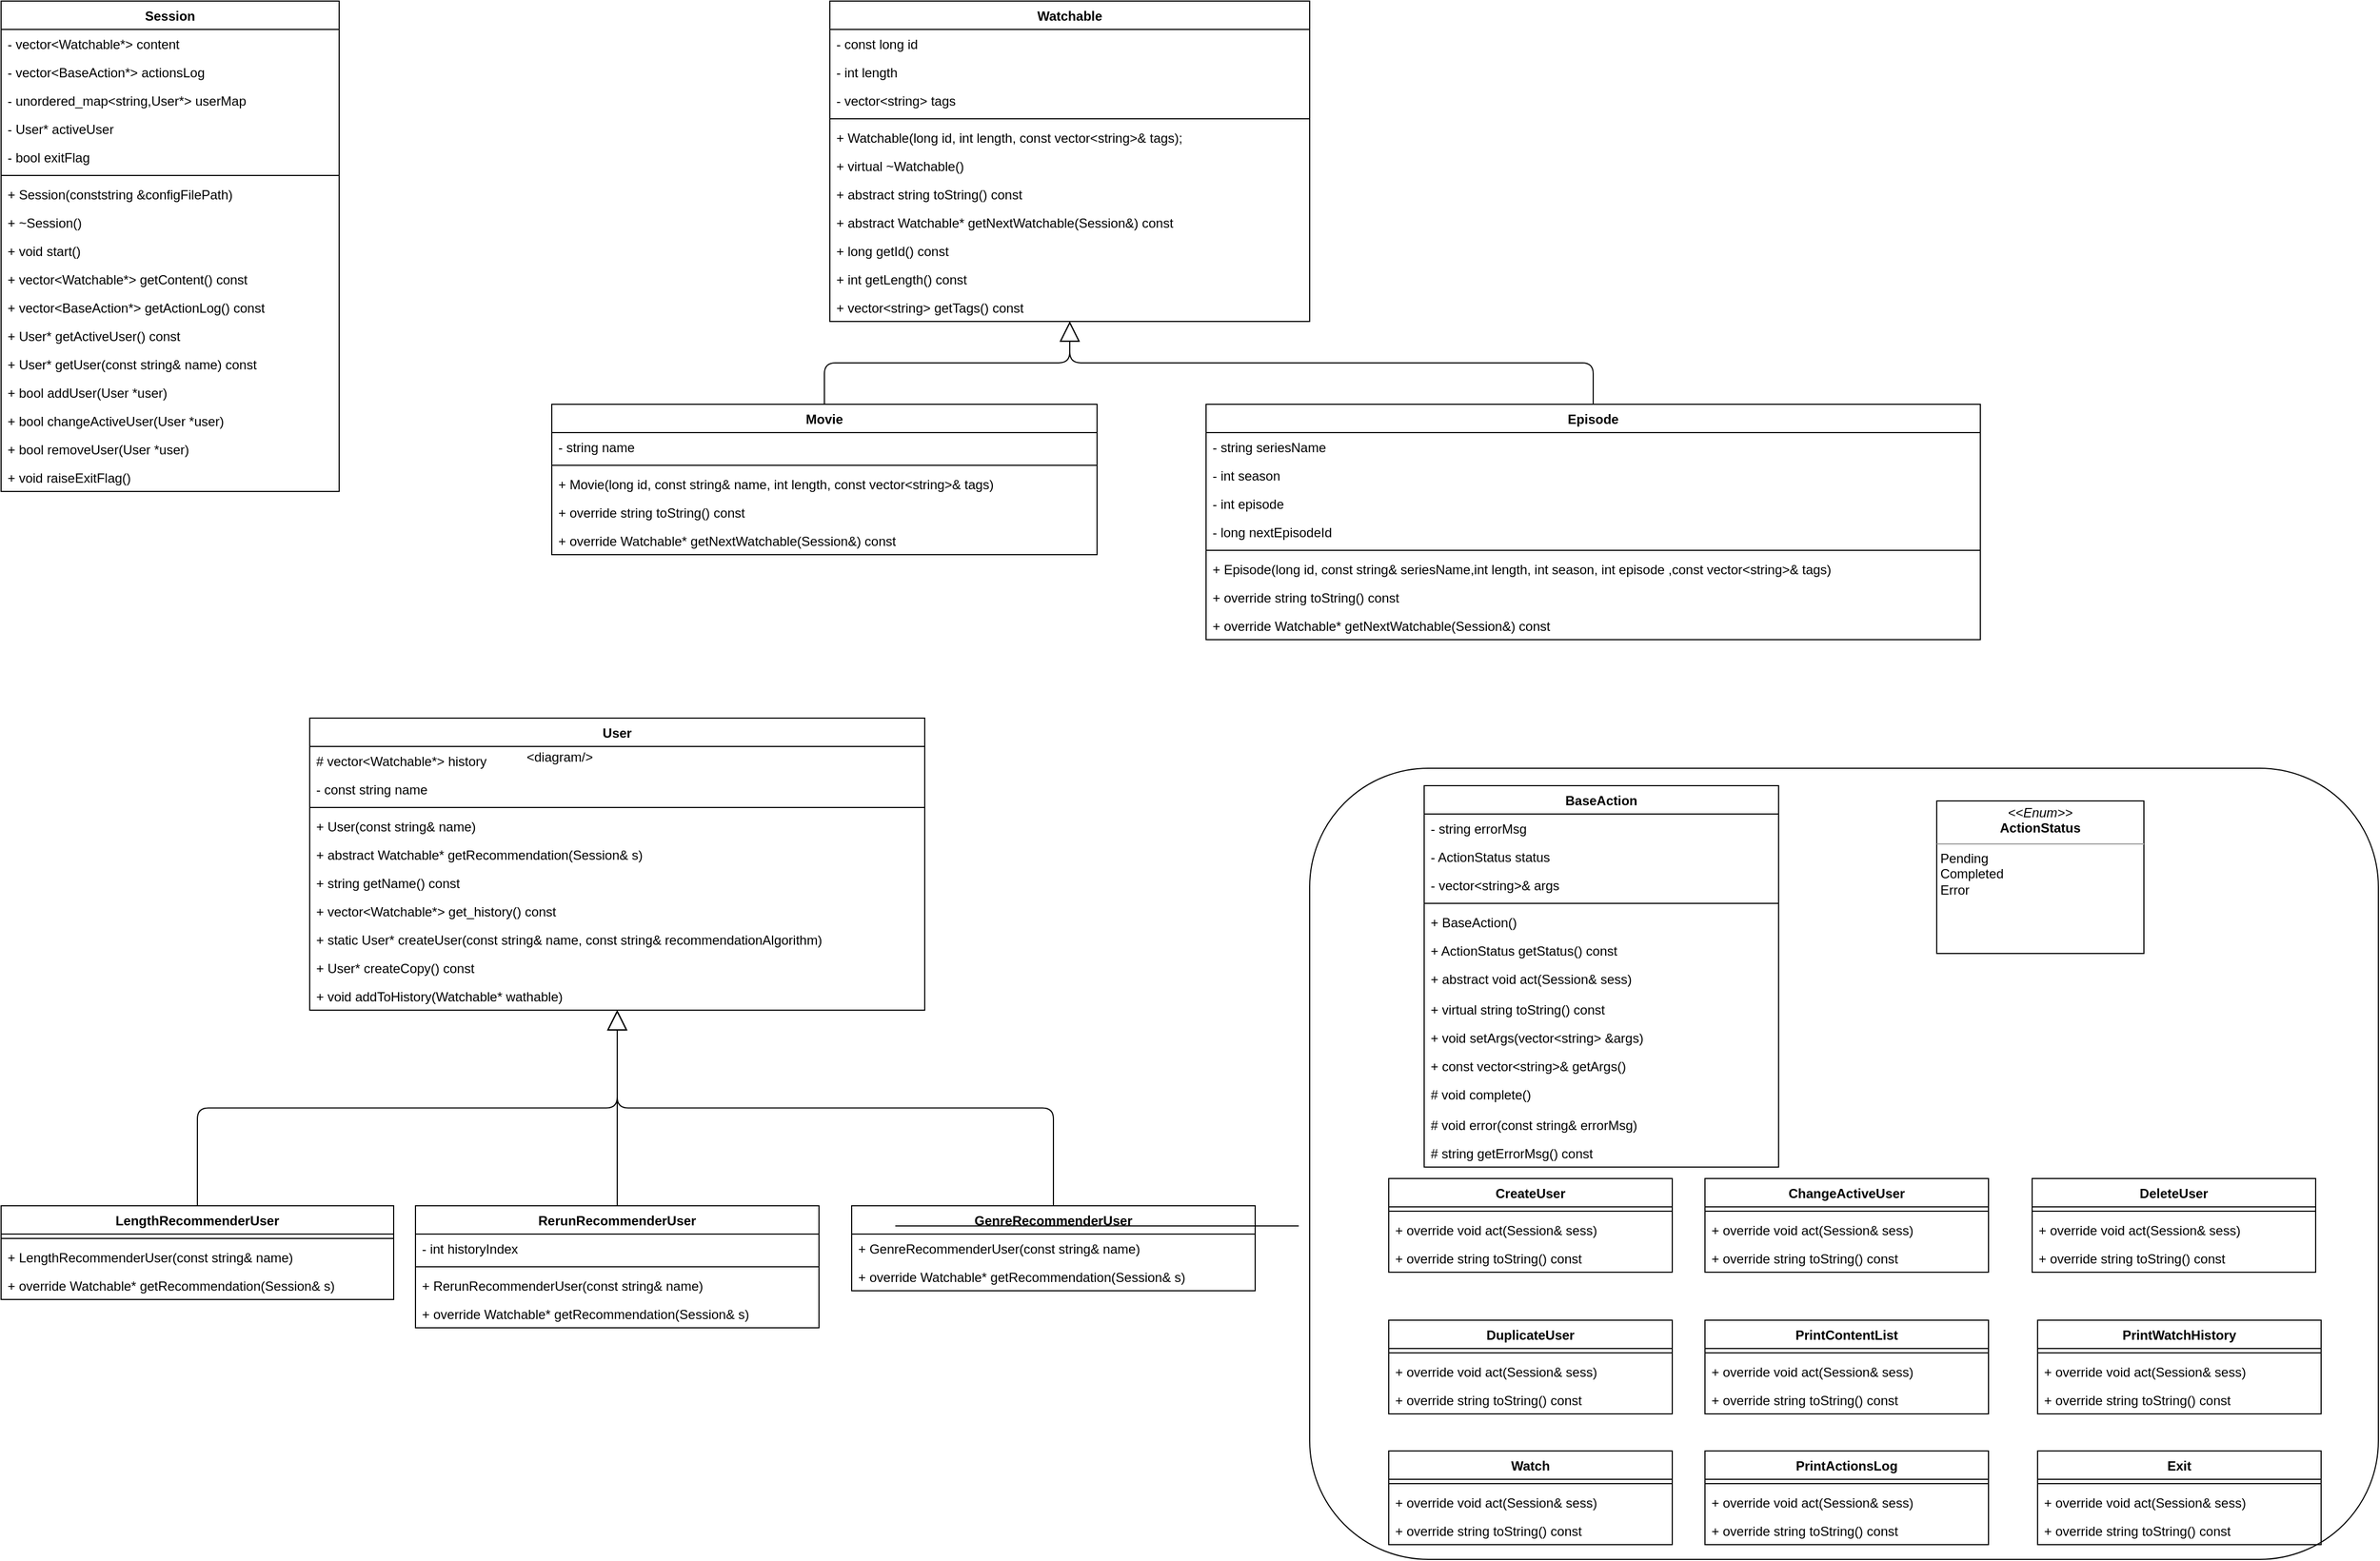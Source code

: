 <mxfile version="12.2.9" pages="1"><diagram id="QKCKcSkZHllk3jR4rg1k" name="Page-1"><mxGraphModel dx="429" dy="776" grid="1" gridSize="10" guides="1" tooltips="1" connect="1" arrows="1" fold="1" page="1" pageScale="1" pageWidth="850" pageHeight="1100" math="0" shadow="0"><root><mxCell id="0"/><mxCell id="1" parent="0"/><mxCell id="x1Apc_pPSj3UJQAnfEku-130" value="" style="rounded=1;whiteSpace=wrap;html=1;" parent="1" vertex="1"><mxGeometry x="1230" y="724" width="980" height="726" as="geometry"/></mxCell><mxCell id="x1Apc_pPSj3UJQAnfEku-5" value="Session" style="swimlane;fontStyle=1;align=center;verticalAlign=top;childLayout=stackLayout;horizontal=1;startSize=26;horizontalStack=0;resizeParent=1;resizeParentMax=0;resizeLast=0;collapsible=1;marginBottom=0;" parent="1" vertex="1"><mxGeometry x="30" y="20" width="310" height="450" as="geometry"/></mxCell><mxCell id="x1Apc_pPSj3UJQAnfEku-8" value="- vector&lt;Watchable*&gt; content" style="text;strokeColor=none;fillColor=none;align=left;verticalAlign=top;spacingLeft=4;spacingRight=4;overflow=hidden;rotatable=0;points=[[0,0.5],[1,0.5]];portConstraint=eastwest;" parent="x1Apc_pPSj3UJQAnfEku-5" vertex="1"><mxGeometry y="26" width="310" height="26" as="geometry"/></mxCell><mxCell id="x1Apc_pPSj3UJQAnfEku-11" value="- vector&lt;BaseAction*&gt; actionsLog" style="text;strokeColor=none;fillColor=none;align=left;verticalAlign=top;spacingLeft=4;spacingRight=4;overflow=hidden;rotatable=0;points=[[0,0.5],[1,0.5]];portConstraint=eastwest;" parent="x1Apc_pPSj3UJQAnfEku-5" vertex="1"><mxGeometry y="52" width="310" height="26" as="geometry"/></mxCell><mxCell id="x1Apc_pPSj3UJQAnfEku-12" value="- unordered_map&lt;string,User*&gt; userMap" style="text;strokeColor=none;fillColor=none;align=left;verticalAlign=top;spacingLeft=4;spacingRight=4;overflow=hidden;rotatable=0;points=[[0,0.5],[1,0.5]];portConstraint=eastwest;" parent="x1Apc_pPSj3UJQAnfEku-5" vertex="1"><mxGeometry y="78" width="310" height="26" as="geometry"/></mxCell><mxCell id="x1Apc_pPSj3UJQAnfEku-13" value="- User* activeUser" style="text;strokeColor=none;fillColor=none;align=left;verticalAlign=top;spacingLeft=4;spacingRight=4;overflow=hidden;rotatable=0;points=[[0,0.5],[1,0.5]];portConstraint=eastwest;" parent="x1Apc_pPSj3UJQAnfEku-5" vertex="1"><mxGeometry y="104" width="310" height="26" as="geometry"/></mxCell><mxCell id="_X0SBohGbciccEyS56jX-1" value="- bool exitFlag" style="text;strokeColor=none;fillColor=none;align=left;verticalAlign=top;spacingLeft=4;spacingRight=4;overflow=hidden;rotatable=0;points=[[0,0.5],[1,0.5]];portConstraint=eastwest;" parent="x1Apc_pPSj3UJQAnfEku-5" vertex="1"><mxGeometry y="130" width="310" height="26" as="geometry"/></mxCell><mxCell id="x1Apc_pPSj3UJQAnfEku-7" value="" style="line;strokeWidth=1;fillColor=none;align=left;verticalAlign=middle;spacingTop=-1;spacingLeft=3;spacingRight=3;rotatable=0;labelPosition=right;points=[];portConstraint=eastwest;" parent="x1Apc_pPSj3UJQAnfEku-5" vertex="1"><mxGeometry y="156" width="310" height="8" as="geometry"/></mxCell><mxCell id="x1Apc_pPSj3UJQAnfEku-6" value="+ Session(conststring &amp;configFilePath)" style="text;strokeColor=none;fillColor=none;align=left;verticalAlign=top;spacingLeft=4;spacingRight=4;overflow=hidden;rotatable=0;points=[[0,0.5],[1,0.5]];portConstraint=eastwest;" parent="x1Apc_pPSj3UJQAnfEku-5" vertex="1"><mxGeometry y="164" width="310" height="26" as="geometry"/></mxCell><mxCell id="x1Apc_pPSj3UJQAnfEku-9" value="+ ~Session()" style="text;strokeColor=none;fillColor=none;align=left;verticalAlign=top;spacingLeft=4;spacingRight=4;overflow=hidden;rotatable=0;points=[[0,0.5],[1,0.5]];portConstraint=eastwest;" parent="x1Apc_pPSj3UJQAnfEku-5" vertex="1"><mxGeometry y="190" width="310" height="26" as="geometry"/></mxCell><mxCell id="x1Apc_pPSj3UJQAnfEku-10" value="+ void start()" style="text;strokeColor=none;fillColor=none;align=left;verticalAlign=top;spacingLeft=4;spacingRight=4;overflow=hidden;rotatable=0;points=[[0,0.5],[1,0.5]];portConstraint=eastwest;" parent="x1Apc_pPSj3UJQAnfEku-5" vertex="1"><mxGeometry y="216" width="310" height="26" as="geometry"/></mxCell><mxCell id="IZ-218lZHmTjd-0ZFnuv-7" value="+ vector&lt;Watchable*&gt; getContent() const" style="text;strokeColor=none;fillColor=none;align=left;verticalAlign=top;spacingLeft=4;spacingRight=4;overflow=hidden;rotatable=0;points=[[0,0.5],[1,0.5]];portConstraint=eastwest;" parent="x1Apc_pPSj3UJQAnfEku-5" vertex="1"><mxGeometry y="242" width="310" height="26" as="geometry"/></mxCell><mxCell id="IZ-218lZHmTjd-0ZFnuv-8" value="+ vector&lt;BaseAction*&gt; getActionLog() const" style="text;strokeColor=none;fillColor=none;align=left;verticalAlign=top;spacingLeft=4;spacingRight=4;overflow=hidden;rotatable=0;points=[[0,0.5],[1,0.5]];portConstraint=eastwest;" parent="x1Apc_pPSj3UJQAnfEku-5" vertex="1"><mxGeometry y="268" width="310" height="26" as="geometry"/></mxCell><mxCell id="wdeqgDESH13Mwhtyutlz-1" value="+ User* getActiveUser() const" style="text;strokeColor=none;fillColor=none;align=left;verticalAlign=top;spacingLeft=4;spacingRight=4;overflow=hidden;rotatable=0;points=[[0,0.5],[1,0.5]];portConstraint=eastwest;" parent="x1Apc_pPSj3UJQAnfEku-5" vertex="1"><mxGeometry y="294" width="310" height="26" as="geometry"/></mxCell><mxCell id="IZ-218lZHmTjd-0ZFnuv-5" value="+ User* getUser(const string&amp; name) const" style="text;strokeColor=none;fillColor=none;align=left;verticalAlign=top;spacingLeft=4;spacingRight=4;overflow=hidden;rotatable=0;points=[[0,0.5],[1,0.5]];portConstraint=eastwest;" parent="x1Apc_pPSj3UJQAnfEku-5" vertex="1"><mxGeometry y="320" width="310" height="26" as="geometry"/></mxCell><mxCell id="IZ-218lZHmTjd-0ZFnuv-1" value="+ bool addUser(User *user)" style="text;strokeColor=none;fillColor=none;align=left;verticalAlign=top;spacingLeft=4;spacingRight=4;overflow=hidden;rotatable=0;points=[[0,0.5],[1,0.5]];portConstraint=eastwest;" parent="x1Apc_pPSj3UJQAnfEku-5" vertex="1"><mxGeometry y="346" width="310" height="26" as="geometry"/></mxCell><mxCell id="IZ-218lZHmTjd-0ZFnuv-3" value="+ bool changeActiveUser(User *user)" style="text;strokeColor=none;fillColor=none;align=left;verticalAlign=top;spacingLeft=4;spacingRight=4;overflow=hidden;rotatable=0;points=[[0,0.5],[1,0.5]];portConstraint=eastwest;" parent="x1Apc_pPSj3UJQAnfEku-5" vertex="1"><mxGeometry y="372" width="310" height="26" as="geometry"/></mxCell><mxCell id="IZ-218lZHmTjd-0ZFnuv-4" value="+ bool removeUser(User *user)" style="text;strokeColor=none;fillColor=none;align=left;verticalAlign=top;spacingLeft=4;spacingRight=4;overflow=hidden;rotatable=0;points=[[0,0.5],[1,0.5]];portConstraint=eastwest;" parent="x1Apc_pPSj3UJQAnfEku-5" vertex="1"><mxGeometry y="398" width="310" height="26" as="geometry"/></mxCell><mxCell id="_X0SBohGbciccEyS56jX-2" value="+ void raiseExitFlag()" style="text;strokeColor=none;fillColor=none;align=left;verticalAlign=top;spacingLeft=4;spacingRight=4;overflow=hidden;rotatable=0;points=[[0,0.5],[1,0.5]];portConstraint=eastwest;" parent="x1Apc_pPSj3UJQAnfEku-5" vertex="1"><mxGeometry y="424" width="310" height="26" as="geometry"/></mxCell><mxCell id="x1Apc_pPSj3UJQAnfEku-14" value="Watchable" style="swimlane;fontStyle=1;align=center;verticalAlign=top;childLayout=stackLayout;horizontal=1;startSize=26;horizontalStack=0;resizeParent=1;resizeParentMax=0;resizeLast=0;collapsible=1;marginBottom=0;" parent="1" vertex="1"><mxGeometry x="790" y="20" width="440" height="294" as="geometry"/></mxCell><mxCell id="x1Apc_pPSj3UJQAnfEku-22" value="- const long id" style="text;strokeColor=none;fillColor=none;align=left;verticalAlign=top;spacingLeft=4;spacingRight=4;overflow=hidden;rotatable=0;points=[[0,0.5],[1,0.5]];portConstraint=eastwest;" parent="x1Apc_pPSj3UJQAnfEku-14" vertex="1"><mxGeometry y="26" width="440" height="26" as="geometry"/></mxCell><mxCell id="x1Apc_pPSj3UJQAnfEku-23" value="- int length" style="text;strokeColor=none;fillColor=none;align=left;verticalAlign=top;spacingLeft=4;spacingRight=4;overflow=hidden;rotatable=0;points=[[0,0.5],[1,0.5]];portConstraint=eastwest;" parent="x1Apc_pPSj3UJQAnfEku-14" vertex="1"><mxGeometry y="52" width="440" height="26" as="geometry"/></mxCell><mxCell id="x1Apc_pPSj3UJQAnfEku-15" value="- vector&lt;string&gt; tags" style="text;strokeColor=none;fillColor=none;align=left;verticalAlign=top;spacingLeft=4;spacingRight=4;overflow=hidden;rotatable=0;points=[[0,0.5],[1,0.5]];portConstraint=eastwest;" parent="x1Apc_pPSj3UJQAnfEku-14" vertex="1"><mxGeometry y="78" width="440" height="26" as="geometry"/></mxCell><mxCell id="x1Apc_pPSj3UJQAnfEku-16" value="" style="line;strokeWidth=1;fillColor=none;align=left;verticalAlign=middle;spacingTop=-1;spacingLeft=3;spacingRight=3;rotatable=0;labelPosition=right;points=[];portConstraint=eastwest;" parent="x1Apc_pPSj3UJQAnfEku-14" vertex="1"><mxGeometry y="104" width="440" height="8" as="geometry"/></mxCell><mxCell id="x1Apc_pPSj3UJQAnfEku-21" value="+ Watchable(long id, int length, const vector&lt;string&gt;&amp; tags);" style="text;strokeColor=none;fillColor=none;align=left;verticalAlign=top;spacingLeft=4;spacingRight=4;overflow=hidden;rotatable=0;points=[[0,0.5],[1,0.5]];portConstraint=eastwest;" parent="x1Apc_pPSj3UJQAnfEku-14" vertex="1"><mxGeometry y="112" width="440" height="26" as="geometry"/></mxCell><mxCell id="x1Apc_pPSj3UJQAnfEku-19" value="+ virtual ~Watchable()" style="text;strokeColor=none;fillColor=none;align=left;verticalAlign=top;spacingLeft=4;spacingRight=4;overflow=hidden;rotatable=0;points=[[0,0.5],[1,0.5]];portConstraint=eastwest;" parent="x1Apc_pPSj3UJQAnfEku-14" vertex="1"><mxGeometry y="138" width="440" height="26" as="geometry"/></mxCell><mxCell id="x1Apc_pPSj3UJQAnfEku-20" value="+ abstract string toString() const" style="text;strokeColor=none;fillColor=none;align=left;verticalAlign=top;spacingLeft=4;spacingRight=4;overflow=hidden;rotatable=0;points=[[0,0.5],[1,0.5]];portConstraint=eastwest;" parent="x1Apc_pPSj3UJQAnfEku-14" vertex="1"><mxGeometry y="164" width="440" height="26" as="geometry"/></mxCell><mxCell id="x1Apc_pPSj3UJQAnfEku-18" value="+ abstract Watchable* getNextWatchable(Session&amp;) const" style="text;strokeColor=none;fillColor=none;align=left;verticalAlign=top;spacingLeft=4;spacingRight=4;overflow=hidden;rotatable=0;points=[[0,0.5],[1,0.5]];portConstraint=eastwest;" parent="x1Apc_pPSj3UJQAnfEku-14" vertex="1"><mxGeometry y="190" width="440" height="26" as="geometry"/></mxCell><mxCell id="IZ-218lZHmTjd-0ZFnuv-9" value="+ long getId() const" style="text;strokeColor=none;fillColor=none;align=left;verticalAlign=top;spacingLeft=4;spacingRight=4;overflow=hidden;rotatable=0;points=[[0,0.5],[1,0.5]];portConstraint=eastwest;" parent="x1Apc_pPSj3UJQAnfEku-14" vertex="1"><mxGeometry y="216" width="440" height="26" as="geometry"/></mxCell><mxCell id="Cm1gu221eptJbL1e45Us-1" value="+ int getLength() const" style="text;strokeColor=none;fillColor=none;align=left;verticalAlign=top;spacingLeft=4;spacingRight=4;overflow=hidden;rotatable=0;points=[[0,0.5],[1,0.5]];portConstraint=eastwest;" parent="x1Apc_pPSj3UJQAnfEku-14" vertex="1"><mxGeometry y="242" width="440" height="26" as="geometry"/></mxCell><mxCell id="Cm1gu221eptJbL1e45Us-4" value="+ vector&lt;string&gt; getTags() const" style="text;strokeColor=none;fillColor=none;align=left;verticalAlign=top;spacingLeft=4;spacingRight=4;overflow=hidden;rotatable=0;points=[[0,0.5],[1,0.5]];portConstraint=eastwest;" parent="x1Apc_pPSj3UJQAnfEku-14" vertex="1"><mxGeometry y="268" width="440" height="26" as="geometry"/></mxCell><mxCell id="x1Apc_pPSj3UJQAnfEku-24" value="Movie" style="swimlane;fontStyle=1;align=center;verticalAlign=top;childLayout=stackLayout;horizontal=1;startSize=26;horizontalStack=0;resizeParent=1;resizeParentMax=0;resizeLast=0;collapsible=1;marginBottom=0;" parent="1" vertex="1"><mxGeometry x="535" y="390" width="500" height="138" as="geometry"/></mxCell><mxCell id="x1Apc_pPSj3UJQAnfEku-25" value="- string name" style="text;strokeColor=none;fillColor=none;align=left;verticalAlign=top;spacingLeft=4;spacingRight=4;overflow=hidden;rotatable=0;points=[[0,0.5],[1,0.5]];portConstraint=eastwest;" parent="x1Apc_pPSj3UJQAnfEku-24" vertex="1"><mxGeometry y="26" width="500" height="26" as="geometry"/></mxCell><mxCell id="x1Apc_pPSj3UJQAnfEku-28" value="" style="line;strokeWidth=1;fillColor=none;align=left;verticalAlign=middle;spacingTop=-1;spacingLeft=3;spacingRight=3;rotatable=0;labelPosition=right;points=[];portConstraint=eastwest;" parent="x1Apc_pPSj3UJQAnfEku-24" vertex="1"><mxGeometry y="52" width="500" height="8" as="geometry"/></mxCell><mxCell id="x1Apc_pPSj3UJQAnfEku-29" value="+ Movie(long id, const string&amp; name, int length, const vector&lt;string&gt;&amp; tags)" style="text;strokeColor=none;fillColor=none;align=left;verticalAlign=top;spacingLeft=4;spacingRight=4;overflow=hidden;rotatable=0;points=[[0,0.5],[1,0.5]];portConstraint=eastwest;" parent="x1Apc_pPSj3UJQAnfEku-24" vertex="1"><mxGeometry y="60" width="500" height="26" as="geometry"/></mxCell><mxCell id="x1Apc_pPSj3UJQAnfEku-30" value="+ override string toString() const" style="text;strokeColor=none;fillColor=none;align=left;verticalAlign=top;spacingLeft=4;spacingRight=4;overflow=hidden;rotatable=0;points=[[0,0.5],[1,0.5]];portConstraint=eastwest;" parent="x1Apc_pPSj3UJQAnfEku-24" vertex="1"><mxGeometry y="86" width="500" height="26" as="geometry"/></mxCell><mxCell id="x1Apc_pPSj3UJQAnfEku-31" value="+ override Watchable* getNextWatchable(Session&amp;) const" style="text;strokeColor=none;fillColor=none;align=left;verticalAlign=top;spacingLeft=4;spacingRight=4;overflow=hidden;rotatable=0;points=[[0,0.5],[1,0.5]];portConstraint=eastwest;" parent="x1Apc_pPSj3UJQAnfEku-24" vertex="1"><mxGeometry y="112" width="500" height="26" as="geometry"/></mxCell><mxCell id="x1Apc_pPSj3UJQAnfEku-33" value="" style="endArrow=block;endSize=16;endFill=0;html=1;exitX=0.5;exitY=0;exitDx=0;exitDy=0;entryX=0.5;entryY=1;entryDx=0;entryDy=0;edgeStyle=orthogonalEdgeStyle;" parent="1" source="x1Apc_pPSj3UJQAnfEku-24" target="x1Apc_pPSj3UJQAnfEku-14" edge="1"><mxGeometry width="160" relative="1" as="geometry"><mxPoint x="600" y="210" as="sourcePoint"/><mxPoint x="760" y="210" as="targetPoint"/></mxGeometry></mxCell><mxCell id="x1Apc_pPSj3UJQAnfEku-34" value="Episode" style="swimlane;fontStyle=1;align=center;verticalAlign=top;childLayout=stackLayout;horizontal=1;startSize=26;horizontalStack=0;resizeParent=1;resizeParentMax=0;resizeLast=0;collapsible=1;marginBottom=0;" parent="1" vertex="1"><mxGeometry x="1135" y="390" width="710" height="216" as="geometry"/></mxCell><mxCell id="x1Apc_pPSj3UJQAnfEku-35" value="- string seriesName" style="text;strokeColor=none;fillColor=none;align=left;verticalAlign=top;spacingLeft=4;spacingRight=4;overflow=hidden;rotatable=0;points=[[0,0.5],[1,0.5]];portConstraint=eastwest;" parent="x1Apc_pPSj3UJQAnfEku-34" vertex="1"><mxGeometry y="26" width="710" height="26" as="geometry"/></mxCell><mxCell id="x1Apc_pPSj3UJQAnfEku-36" value="- int season" style="text;strokeColor=none;fillColor=none;align=left;verticalAlign=top;spacingLeft=4;spacingRight=4;overflow=hidden;rotatable=0;points=[[0,0.5],[1,0.5]];portConstraint=eastwest;" parent="x1Apc_pPSj3UJQAnfEku-34" vertex="1"><mxGeometry y="52" width="710" height="26" as="geometry"/></mxCell><mxCell id="x1Apc_pPSj3UJQAnfEku-44" value="- int episode" style="text;strokeColor=none;fillColor=none;align=left;verticalAlign=top;spacingLeft=4;spacingRight=4;overflow=hidden;rotatable=0;points=[[0,0.5],[1,0.5]];portConstraint=eastwest;" parent="x1Apc_pPSj3UJQAnfEku-34" vertex="1"><mxGeometry y="78" width="710" height="26" as="geometry"/></mxCell><mxCell id="x1Apc_pPSj3UJQAnfEku-37" value="- long nextEpisodeId" style="text;strokeColor=none;fillColor=none;align=left;verticalAlign=top;spacingLeft=4;spacingRight=4;overflow=hidden;rotatable=0;points=[[0,0.5],[1,0.5]];portConstraint=eastwest;" parent="x1Apc_pPSj3UJQAnfEku-34" vertex="1"><mxGeometry y="104" width="710" height="26" as="geometry"/></mxCell><mxCell id="x1Apc_pPSj3UJQAnfEku-38" value="" style="line;strokeWidth=1;fillColor=none;align=left;verticalAlign=middle;spacingTop=-1;spacingLeft=3;spacingRight=3;rotatable=0;labelPosition=right;points=[];portConstraint=eastwest;" parent="x1Apc_pPSj3UJQAnfEku-34" vertex="1"><mxGeometry y="130" width="710" height="8" as="geometry"/></mxCell><mxCell id="x1Apc_pPSj3UJQAnfEku-39" value="+ Episode(long id, const string&amp; seriesName,int length, int season, int episode ,const vector&lt;string&gt;&amp; tags)" style="text;strokeColor=none;fillColor=none;align=left;verticalAlign=top;spacingLeft=4;spacingRight=4;overflow=hidden;rotatable=0;points=[[0,0.5],[1,0.5]];portConstraint=eastwest;" parent="x1Apc_pPSj3UJQAnfEku-34" vertex="1"><mxGeometry y="138" width="710" height="26" as="geometry"/></mxCell><mxCell id="x1Apc_pPSj3UJQAnfEku-40" value="+ override string toString() const" style="text;strokeColor=none;fillColor=none;align=left;verticalAlign=top;spacingLeft=4;spacingRight=4;overflow=hidden;rotatable=0;points=[[0,0.5],[1,0.5]];portConstraint=eastwest;" parent="x1Apc_pPSj3UJQAnfEku-34" vertex="1"><mxGeometry y="164" width="710" height="26" as="geometry"/></mxCell><mxCell id="x1Apc_pPSj3UJQAnfEku-41" value="+ override Watchable* getNextWatchable(Session&amp;) const" style="text;strokeColor=none;fillColor=none;align=left;verticalAlign=top;spacingLeft=4;spacingRight=4;overflow=hidden;rotatable=0;points=[[0,0.5],[1,0.5]];portConstraint=eastwest;" parent="x1Apc_pPSj3UJQAnfEku-34" vertex="1"><mxGeometry y="190" width="710" height="26" as="geometry"/></mxCell><mxCell id="x1Apc_pPSj3UJQAnfEku-43" value="" style="endArrow=block;endSize=16;endFill=0;html=1;exitX=0.5;exitY=0;exitDx=0;exitDy=0;entryX=0.5;entryY=1;entryDx=0;entryDy=0;edgeStyle=orthogonalEdgeStyle;" parent="1" source="x1Apc_pPSj3UJQAnfEku-34" target="x1Apc_pPSj3UJQAnfEku-14" edge="1"><mxGeometry width="160" relative="1" as="geometry"><mxPoint x="1099.857" y="294.357" as="sourcePoint"/><mxPoint x="1329.857" y="210.071" as="targetPoint"/></mxGeometry></mxCell><mxCell id="x1Apc_pPSj3UJQAnfEku-45" value="User" style="swimlane;fontStyle=1;align=center;verticalAlign=top;childLayout=stackLayout;horizontal=1;startSize=26;horizontalStack=0;resizeParent=1;resizeParentMax=0;resizeLast=0;collapsible=1;marginBottom=0;" parent="1" vertex="1"><mxGeometry x="313" y="678" width="564" height="268" as="geometry"/></mxCell><mxCell id="x1Apc_pPSj3UJQAnfEku-46" value="# vector&lt;Watchable*&gt; history" style="text;strokeColor=none;fillColor=none;align=left;verticalAlign=top;spacingLeft=4;spacingRight=4;overflow=hidden;rotatable=0;points=[[0,0.5],[1,0.5]];portConstraint=eastwest;" parent="x1Apc_pPSj3UJQAnfEku-45" vertex="1"><mxGeometry y="26" width="564" height="26" as="geometry"/></mxCell><mxCell id="x1Apc_pPSj3UJQAnfEku-52" value="- const string name" style="text;strokeColor=none;fillColor=none;align=left;verticalAlign=top;spacingLeft=4;spacingRight=4;overflow=hidden;rotatable=0;points=[[0,0.5],[1,0.5]];portConstraint=eastwest;" parent="x1Apc_pPSj3UJQAnfEku-45" vertex="1"><mxGeometry y="52" width="564" height="26" as="geometry"/></mxCell><mxCell id="x1Apc_pPSj3UJQAnfEku-47" value="" style="line;strokeWidth=1;fillColor=none;align=left;verticalAlign=middle;spacingTop=-1;spacingLeft=3;spacingRight=3;rotatable=0;labelPosition=right;points=[];portConstraint=eastwest;" parent="x1Apc_pPSj3UJQAnfEku-45" vertex="1"><mxGeometry y="78" width="564" height="8" as="geometry"/></mxCell><mxCell id="x1Apc_pPSj3UJQAnfEku-50" value="+ User(const string&amp; name)" style="text;strokeColor=none;fillColor=none;align=left;verticalAlign=top;spacingLeft=4;spacingRight=4;overflow=hidden;rotatable=0;points=[[0,0.5],[1,0.5]];portConstraint=eastwest;" parent="x1Apc_pPSj3UJQAnfEku-45" vertex="1"><mxGeometry y="86" width="564" height="26" as="geometry"/></mxCell><mxCell id="x1Apc_pPSj3UJQAnfEku-51" value="+ abstract Watchable* getRecommendation(Session&amp; s)" style="text;strokeColor=none;fillColor=none;align=left;verticalAlign=top;spacingLeft=4;spacingRight=4;overflow=hidden;rotatable=0;points=[[0,0.5],[1,0.5]];portConstraint=eastwest;" parent="x1Apc_pPSj3UJQAnfEku-45" vertex="1"><mxGeometry y="112" width="564" height="26" as="geometry"/></mxCell><mxCell id="x1Apc_pPSj3UJQAnfEku-49" value="+ string getName() const" style="text;strokeColor=none;fillColor=none;align=left;verticalAlign=top;spacingLeft=4;spacingRight=4;overflow=hidden;rotatable=0;points=[[0,0.5],[1,0.5]];portConstraint=eastwest;" parent="x1Apc_pPSj3UJQAnfEku-45" vertex="1"><mxGeometry y="138" width="564" height="26" as="geometry"/></mxCell><mxCell id="IZ-218lZHmTjd-0ZFnuv-2" value="+ vector&lt;Watchable*&gt; get_history() const" style="text;strokeColor=none;fillColor=none;align=left;verticalAlign=top;spacingLeft=4;spacingRight=4;overflow=hidden;rotatable=0;points=[[0,0.5],[1,0.5]];portConstraint=eastwest;" parent="x1Apc_pPSj3UJQAnfEku-45" vertex="1"><mxGeometry y="164" width="564" height="26" as="geometry"/></mxCell><mxCell id="rcUoFe-8pdUNm4anUo52-1" value="+ static User* createUser(const string&amp; name, const string&amp; recommendationAlgorithm)" style="text;strokeColor=none;fillColor=none;align=left;verticalAlign=top;spacingLeft=4;spacingRight=4;overflow=hidden;rotatable=0;points=[[0,0.5],[1,0.5]];portConstraint=eastwest;" vertex="1" parent="x1Apc_pPSj3UJQAnfEku-45"><mxGeometry y="190" width="564" height="26" as="geometry"/></mxCell><mxCell id="IZ-218lZHmTjd-0ZFnuv-6" value="+ User* createCopy() const" style="text;strokeColor=none;fillColor=none;align=left;verticalAlign=top;spacingLeft=4;spacingRight=4;overflow=hidden;rotatable=0;points=[[0,0.5],[1,0.5]];portConstraint=eastwest;" parent="x1Apc_pPSj3UJQAnfEku-45" vertex="1"><mxGeometry y="216" width="564" height="26" as="geometry"/></mxCell><mxCell id="IZ-218lZHmTjd-0ZFnuv-11" value="+ void addToHistory(Watchable* wathable)" style="text;strokeColor=none;fillColor=none;align=left;verticalAlign=top;spacingLeft=4;spacingRight=4;overflow=hidden;rotatable=0;points=[[0,0.5],[1,0.5]];portConstraint=eastwest;" parent="x1Apc_pPSj3UJQAnfEku-45" vertex="1"><mxGeometry y="242" width="564" height="26" as="geometry"/></mxCell><mxCell id="x1Apc_pPSj3UJQAnfEku-54" value="LengthRecommenderUser" style="swimlane;fontStyle=1;align=center;verticalAlign=top;childLayout=stackLayout;horizontal=1;startSize=26;horizontalStack=0;resizeParent=1;resizeParentMax=0;resizeLast=0;collapsible=1;marginBottom=0;" parent="1" vertex="1"><mxGeometry x="30" y="1125.5" width="360" height="86" as="geometry"/></mxCell><mxCell id="x1Apc_pPSj3UJQAnfEku-56" value="" style="line;strokeWidth=1;fillColor=none;align=left;verticalAlign=middle;spacingTop=-1;spacingLeft=3;spacingRight=3;rotatable=0;labelPosition=right;points=[];portConstraint=eastwest;" parent="x1Apc_pPSj3UJQAnfEku-54" vertex="1"><mxGeometry y="26" width="360" height="8" as="geometry"/></mxCell><mxCell id="x1Apc_pPSj3UJQAnfEku-58" value="+ LengthRecommenderUser(const string&amp; name)" style="text;strokeColor=none;fillColor=none;align=left;verticalAlign=top;spacingLeft=4;spacingRight=4;overflow=hidden;rotatable=0;points=[[0,0.5],[1,0.5]];portConstraint=eastwest;" parent="x1Apc_pPSj3UJQAnfEku-54" vertex="1"><mxGeometry y="34" width="360" height="26" as="geometry"/></mxCell><mxCell id="x1Apc_pPSj3UJQAnfEku-57" value="+ override Watchable* getRecommendation(Session&amp; s)" style="text;strokeColor=none;fillColor=none;align=left;verticalAlign=top;spacingLeft=4;spacingRight=4;overflow=hidden;rotatable=0;points=[[0,0.5],[1,0.5]];portConstraint=eastwest;" parent="x1Apc_pPSj3UJQAnfEku-54" vertex="1"><mxGeometry y="60" width="360" height="26" as="geometry"/></mxCell><mxCell id="x1Apc_pPSj3UJQAnfEku-59" value="" style="endArrow=block;endSize=16;endFill=0;html=1;edgeStyle=orthogonalEdgeStyle;exitX=0.5;exitY=0;exitDx=0;exitDy=0;entryX=0.5;entryY=1;entryDx=0;entryDy=0;" parent="1" source="x1Apc_pPSj3UJQAnfEku-54" target="x1Apc_pPSj3UJQAnfEku-45" edge="1"><mxGeometry width="160" relative="1" as="geometry"><mxPoint x="280" y="880" as="sourcePoint"/><mxPoint x="440" y="880" as="targetPoint"/></mxGeometry></mxCell><mxCell id="x1Apc_pPSj3UJQAnfEku-60" value="RerunRecommenderUser" style="swimlane;fontStyle=1;align=center;verticalAlign=top;childLayout=stackLayout;horizontal=1;startSize=26;horizontalStack=0;resizeParent=1;resizeParentMax=0;resizeLast=0;collapsible=1;marginBottom=0;" parent="1" vertex="1"><mxGeometry x="410" y="1125.5" width="370" height="112" as="geometry"/></mxCell><mxCell id="Cm1gu221eptJbL1e45Us-3" value="- int historyIndex" style="text;strokeColor=none;fillColor=none;align=left;verticalAlign=top;spacingLeft=4;spacingRight=4;overflow=hidden;rotatable=0;points=[[0,0.5],[1,0.5]];portConstraint=eastwest;" parent="x1Apc_pPSj3UJQAnfEku-60" vertex="1"><mxGeometry y="26" width="370" height="26" as="geometry"/></mxCell><mxCell id="x1Apc_pPSj3UJQAnfEku-61" value="" style="line;strokeWidth=1;fillColor=none;align=left;verticalAlign=middle;spacingTop=-1;spacingLeft=3;spacingRight=3;rotatable=0;labelPosition=right;points=[];portConstraint=eastwest;" parent="x1Apc_pPSj3UJQAnfEku-60" vertex="1"><mxGeometry y="52" width="370" height="8" as="geometry"/></mxCell><mxCell id="x1Apc_pPSj3UJQAnfEku-62" value="+ RerunRecommenderUser(const string&amp; name)" style="text;strokeColor=none;fillColor=none;align=left;verticalAlign=top;spacingLeft=4;spacingRight=4;overflow=hidden;rotatable=0;points=[[0,0.5],[1,0.5]];portConstraint=eastwest;" parent="x1Apc_pPSj3UJQAnfEku-60" vertex="1"><mxGeometry y="60" width="370" height="26" as="geometry"/></mxCell><mxCell id="x1Apc_pPSj3UJQAnfEku-63" value="+ override Watchable* getRecommendation(Session&amp; s)" style="text;strokeColor=none;fillColor=none;align=left;verticalAlign=top;spacingLeft=4;spacingRight=4;overflow=hidden;rotatable=0;points=[[0,0.5],[1,0.5]];portConstraint=eastwest;" parent="x1Apc_pPSj3UJQAnfEku-60" vertex="1"><mxGeometry y="86" width="370" height="26" as="geometry"/></mxCell><mxCell id="x1Apc_pPSj3UJQAnfEku-64" value="GenreRecommenderUser" style="swimlane;fontStyle=1;align=center;verticalAlign=top;childLayout=stackLayout;horizontal=1;startSize=26;horizontalStack=0;resizeParent=1;resizeParentMax=0;resizeLast=0;collapsible=1;marginBottom=0;" parent="1" vertex="1"><mxGeometry x="810" y="1125.5" width="370" height="78" as="geometry"/></mxCell><mxCell id="x1Apc_pPSj3UJQAnfEku-66" value="+ GenreRecommenderUser(const string&amp; name)" style="text;strokeColor=none;fillColor=none;align=left;verticalAlign=top;spacingLeft=4;spacingRight=4;overflow=hidden;rotatable=0;points=[[0,0.5],[1,0.5]];portConstraint=eastwest;" parent="x1Apc_pPSj3UJQAnfEku-64" vertex="1"><mxGeometry y="26" width="370" height="26" as="geometry"/></mxCell><mxCell id="x1Apc_pPSj3UJQAnfEku-67" value="+ override Watchable* getRecommendation(Session&amp; s)" style="text;strokeColor=none;fillColor=none;align=left;verticalAlign=top;spacingLeft=4;spacingRight=4;overflow=hidden;rotatable=0;points=[[0,0.5],[1,0.5]];portConstraint=eastwest;" parent="x1Apc_pPSj3UJQAnfEku-64" vertex="1"><mxGeometry y="52" width="370" height="26" as="geometry"/></mxCell><mxCell id="x1Apc_pPSj3UJQAnfEku-68" value="" style="endArrow=block;endSize=16;endFill=0;html=1;exitX=0.5;exitY=0;exitDx=0;exitDy=0;entryX=0.5;entryY=1;entryDx=0;entryDy=0;edgeStyle=orthogonalEdgeStyle;" parent="1" source="x1Apc_pPSj3UJQAnfEku-60" target="x1Apc_pPSj3UJQAnfEku-45" edge="1"><mxGeometry width="160" relative="1" as="geometry"><mxPoint x="710" y="890" as="sourcePoint"/><mxPoint x="870" y="890" as="targetPoint"/></mxGeometry></mxCell><mxCell id="x1Apc_pPSj3UJQAnfEku-69" value="" style="endArrow=block;endSize=16;endFill=0;html=1;exitX=0.5;exitY=0;exitDx=0;exitDy=0;entryX=0.5;entryY=1;entryDx=0;entryDy=0;edgeStyle=orthogonalEdgeStyle;" parent="1" source="x1Apc_pPSj3UJQAnfEku-64" target="x1Apc_pPSj3UJQAnfEku-45" edge="1"><mxGeometry width="160" relative="1" as="geometry"><mxPoint x="935.118" y="920.088" as="sourcePoint"/><mxPoint x="899.824" y="840.088" as="targetPoint"/></mxGeometry></mxCell><mxCell id="x1Apc_pPSj3UJQAnfEku-74" value="BaseAction" style="swimlane;fontStyle=1;align=center;verticalAlign=top;childLayout=stackLayout;horizontal=1;startSize=26;horizontalStack=0;resizeParent=1;resizeParentMax=0;resizeLast=0;collapsible=1;marginBottom=0;" parent="1" vertex="1"><mxGeometry x="1335" y="740" width="325" height="350" as="geometry"/></mxCell><mxCell id="x1Apc_pPSj3UJQAnfEku-75" value="- string errorMsg" style="text;strokeColor=none;fillColor=none;align=left;verticalAlign=top;spacingLeft=4;spacingRight=4;overflow=hidden;rotatable=0;points=[[0,0.5],[1,0.5]];portConstraint=eastwest;" parent="x1Apc_pPSj3UJQAnfEku-74" vertex="1"><mxGeometry y="26" width="325" height="26" as="geometry"/></mxCell><mxCell id="b5__sJih1ZpDkvDyM9UR-1" value="- ActionStatus status" style="text;strokeColor=none;fillColor=none;align=left;verticalAlign=top;spacingLeft=4;spacingRight=4;overflow=hidden;rotatable=0;points=[[0,0.5],[1,0.5]];portConstraint=eastwest;" parent="x1Apc_pPSj3UJQAnfEku-74" vertex="1"><mxGeometry y="52" width="325" height="26" as="geometry"/></mxCell><mxCell id="x1Apc_pPSj3UJQAnfEku-84" value="- vector&lt;string&gt;&amp; args" style="text;strokeColor=none;fillColor=none;align=left;verticalAlign=top;spacingLeft=4;spacingRight=4;overflow=hidden;rotatable=0;points=[[0,0.5],[1,0.5]];portConstraint=eastwest;" parent="x1Apc_pPSj3UJQAnfEku-74" vertex="1"><mxGeometry y="78" width="325" height="26" as="geometry"/></mxCell><mxCell id="x1Apc_pPSj3UJQAnfEku-76" value="" style="line;strokeWidth=1;fillColor=none;align=left;verticalAlign=middle;spacingTop=-1;spacingLeft=3;spacingRight=3;rotatable=0;labelPosition=right;points=[];portConstraint=eastwest;" parent="x1Apc_pPSj3UJQAnfEku-74" vertex="1"><mxGeometry y="104" width="325" height="8" as="geometry"/></mxCell><mxCell id="x1Apc_pPSj3UJQAnfEku-80" value="+ BaseAction()" style="text;strokeColor=none;fillColor=none;align=left;verticalAlign=top;spacingLeft=4;spacingRight=4;overflow=hidden;rotatable=0;points=[[0,0.5],[1,0.5]];portConstraint=eastwest;" parent="x1Apc_pPSj3UJQAnfEku-74" vertex="1"><mxGeometry y="112" width="325" height="26" as="geometry"/></mxCell><mxCell id="x1Apc_pPSj3UJQAnfEku-79" value="+ ActionStatus getStatus() const" style="text;strokeColor=none;fillColor=none;align=left;verticalAlign=top;spacingLeft=4;spacingRight=4;overflow=hidden;rotatable=0;points=[[0,0.5],[1,0.5]];portConstraint=eastwest;" parent="x1Apc_pPSj3UJQAnfEku-74" vertex="1"><mxGeometry y="138" width="325" height="26" as="geometry"/></mxCell><mxCell id="x1Apc_pPSj3UJQAnfEku-77" value="+ abstract void act(Session&amp; sess)" style="text;strokeColor=none;fillColor=none;align=left;verticalAlign=top;spacingLeft=4;spacingRight=4;overflow=hidden;rotatable=0;points=[[0,0.5],[1,0.5]];portConstraint=eastwest;" parent="x1Apc_pPSj3UJQAnfEku-74" vertex="1"><mxGeometry y="164" width="325" height="28" as="geometry"/></mxCell><mxCell id="x1Apc_pPSj3UJQAnfEku-83" value="+ virtual string toString() const" style="text;strokeColor=none;fillColor=none;align=left;verticalAlign=top;spacingLeft=4;spacingRight=4;overflow=hidden;rotatable=0;points=[[0,0.5],[1,0.5]];portConstraint=eastwest;" parent="x1Apc_pPSj3UJQAnfEku-74" vertex="1"><mxGeometry y="192" width="325" height="26" as="geometry"/></mxCell><mxCell id="b5__sJih1ZpDkvDyM9UR-2" value="+ void setArgs(vector&lt;string&gt; &amp;args)" style="text;strokeColor=none;fillColor=none;align=left;verticalAlign=top;spacingLeft=4;spacingRight=4;overflow=hidden;rotatable=0;points=[[0,0.5],[1,0.5]];portConstraint=eastwest;" parent="x1Apc_pPSj3UJQAnfEku-74" vertex="1"><mxGeometry y="218" width="325" height="26" as="geometry"/></mxCell><mxCell id="b5__sJih1ZpDkvDyM9UR-3" value="+ const vector&lt;string&gt;&amp; getArgs()" style="text;strokeColor=none;fillColor=none;align=left;verticalAlign=top;spacingLeft=4;spacingRight=4;overflow=hidden;rotatable=0;points=[[0,0.5],[1,0.5]];portConstraint=eastwest;" parent="x1Apc_pPSj3UJQAnfEku-74" vertex="1"><mxGeometry y="244" width="325" height="26" as="geometry"/></mxCell><mxCell id="x1Apc_pPSj3UJQAnfEku-82" value="# void complete()" style="text;strokeColor=none;fillColor=none;align=left;verticalAlign=top;spacingLeft=4;spacingRight=4;overflow=hidden;rotatable=0;points=[[0,0.5],[1,0.5]];portConstraint=eastwest;" parent="x1Apc_pPSj3UJQAnfEku-74" vertex="1"><mxGeometry y="270" width="325" height="28" as="geometry"/></mxCell><mxCell id="x1Apc_pPSj3UJQAnfEku-78" value="# void error(const string&amp; errorMsg)" style="text;strokeColor=none;fillColor=none;align=left;verticalAlign=top;spacingLeft=4;spacingRight=4;overflow=hidden;rotatable=0;points=[[0,0.5],[1,0.5]];portConstraint=eastwest;" parent="x1Apc_pPSj3UJQAnfEku-74" vertex="1"><mxGeometry y="298" width="325" height="26" as="geometry"/></mxCell><mxCell id="x1Apc_pPSj3UJQAnfEku-81" value="# string getErrorMsg() const" style="text;strokeColor=none;fillColor=none;align=left;verticalAlign=top;spacingLeft=4;spacingRight=4;overflow=hidden;rotatable=0;points=[[0,0.5],[1,0.5]];portConstraint=eastwest;" parent="x1Apc_pPSj3UJQAnfEku-74" vertex="1"><mxGeometry y="324" width="325" height="26" as="geometry"/></mxCell><mxCell id="x1Apc_pPSj3UJQAnfEku-91" value="CreateUser" style="swimlane;fontStyle=1;align=center;verticalAlign=top;childLayout=stackLayout;horizontal=1;startSize=26;horizontalStack=0;resizeParent=1;resizeParentMax=0;resizeLast=0;collapsible=1;marginBottom=0;" parent="1" vertex="1"><mxGeometry x="1302.5" y="1100.5" width="260" height="86" as="geometry"/></mxCell><mxCell id="x1Apc_pPSj3UJQAnfEku-93" value="" style="line;strokeWidth=1;fillColor=none;align=left;verticalAlign=middle;spacingTop=-1;spacingLeft=3;spacingRight=3;rotatable=0;labelPosition=right;points=[];portConstraint=eastwest;" parent="x1Apc_pPSj3UJQAnfEku-91" vertex="1"><mxGeometry y="26" width="260" height="8" as="geometry"/></mxCell><mxCell id="x1Apc_pPSj3UJQAnfEku-94" value="+ override void act(Session&amp; sess)" style="text;strokeColor=none;fillColor=none;align=left;verticalAlign=top;spacingLeft=4;spacingRight=4;overflow=hidden;rotatable=0;points=[[0,0.5],[1,0.5]];portConstraint=eastwest;" parent="x1Apc_pPSj3UJQAnfEku-91" vertex="1"><mxGeometry y="34" width="260" height="26" as="geometry"/></mxCell><mxCell id="x1Apc_pPSj3UJQAnfEku-95" value="+ override string toString() const" style="text;strokeColor=none;fillColor=none;align=left;verticalAlign=top;spacingLeft=4;spacingRight=4;overflow=hidden;rotatable=0;points=[[0,0.5],[1,0.5]];portConstraint=eastwest;" parent="x1Apc_pPSj3UJQAnfEku-91" vertex="1"><mxGeometry y="60" width="260" height="26" as="geometry"/></mxCell><mxCell id="x1Apc_pPSj3UJQAnfEku-96" value="ChangeActiveUser" style="swimlane;fontStyle=1;align=center;verticalAlign=top;childLayout=stackLayout;horizontal=1;startSize=26;horizontalStack=0;resizeParent=1;resizeParentMax=0;resizeLast=0;collapsible=1;marginBottom=0;" parent="1" vertex="1"><mxGeometry x="1592.5" y="1100.5" width="260" height="86" as="geometry"/></mxCell><mxCell id="x1Apc_pPSj3UJQAnfEku-97" value="" style="line;strokeWidth=1;fillColor=none;align=left;verticalAlign=middle;spacingTop=-1;spacingLeft=3;spacingRight=3;rotatable=0;labelPosition=right;points=[];portConstraint=eastwest;" parent="x1Apc_pPSj3UJQAnfEku-96" vertex="1"><mxGeometry y="26" width="260" height="8" as="geometry"/></mxCell><mxCell id="x1Apc_pPSj3UJQAnfEku-98" value="+ override void act(Session&amp; sess)" style="text;strokeColor=none;fillColor=none;align=left;verticalAlign=top;spacingLeft=4;spacingRight=4;overflow=hidden;rotatable=0;points=[[0,0.5],[1,0.5]];portConstraint=eastwest;" parent="x1Apc_pPSj3UJQAnfEku-96" vertex="1"><mxGeometry y="34" width="260" height="26" as="geometry"/></mxCell><mxCell id="x1Apc_pPSj3UJQAnfEku-99" value="+ override string toString() const" style="text;strokeColor=none;fillColor=none;align=left;verticalAlign=top;spacingLeft=4;spacingRight=4;overflow=hidden;rotatable=0;points=[[0,0.5],[1,0.5]];portConstraint=eastwest;" parent="x1Apc_pPSj3UJQAnfEku-96" vertex="1"><mxGeometry y="60" width="260" height="26" as="geometry"/></mxCell><mxCell id="x1Apc_pPSj3UJQAnfEku-100" value="DeleteUser" style="swimlane;fontStyle=1;align=center;verticalAlign=top;childLayout=stackLayout;horizontal=1;startSize=26;horizontalStack=0;resizeParent=1;resizeParentMax=0;resizeLast=0;collapsible=1;marginBottom=0;" parent="1" vertex="1"><mxGeometry x="1892.5" y="1100.5" width="260" height="86" as="geometry"/></mxCell><mxCell id="x1Apc_pPSj3UJQAnfEku-101" value="" style="line;strokeWidth=1;fillColor=none;align=left;verticalAlign=middle;spacingTop=-1;spacingLeft=3;spacingRight=3;rotatable=0;labelPosition=right;points=[];portConstraint=eastwest;" parent="x1Apc_pPSj3UJQAnfEku-100" vertex="1"><mxGeometry y="26" width="260" height="8" as="geometry"/></mxCell><mxCell id="x1Apc_pPSj3UJQAnfEku-102" value="+ override void act(Session&amp; sess)" style="text;strokeColor=none;fillColor=none;align=left;verticalAlign=top;spacingLeft=4;spacingRight=4;overflow=hidden;rotatable=0;points=[[0,0.5],[1,0.5]];portConstraint=eastwest;" parent="x1Apc_pPSj3UJQAnfEku-100" vertex="1"><mxGeometry y="34" width="260" height="26" as="geometry"/></mxCell><mxCell id="x1Apc_pPSj3UJQAnfEku-103" value="+ override string toString() const" style="text;strokeColor=none;fillColor=none;align=left;verticalAlign=top;spacingLeft=4;spacingRight=4;overflow=hidden;rotatable=0;points=[[0,0.5],[1,0.5]];portConstraint=eastwest;" parent="x1Apc_pPSj3UJQAnfEku-100" vertex="1"><mxGeometry y="60" width="260" height="26" as="geometry"/></mxCell><mxCell id="x1Apc_pPSj3UJQAnfEku-104" value="DuplicateUser" style="swimlane;fontStyle=1;align=center;verticalAlign=top;childLayout=stackLayout;horizontal=1;startSize=26;horizontalStack=0;resizeParent=1;resizeParentMax=0;resizeLast=0;collapsible=1;marginBottom=0;" parent="1" vertex="1"><mxGeometry x="1302.5" y="1230.5" width="260" height="86" as="geometry"/></mxCell><mxCell id="x1Apc_pPSj3UJQAnfEku-105" value="" style="line;strokeWidth=1;fillColor=none;align=left;verticalAlign=middle;spacingTop=-1;spacingLeft=3;spacingRight=3;rotatable=0;labelPosition=right;points=[];portConstraint=eastwest;" parent="x1Apc_pPSj3UJQAnfEku-104" vertex="1"><mxGeometry y="26" width="260" height="8" as="geometry"/></mxCell><mxCell id="x1Apc_pPSj3UJQAnfEku-106" value="+ override void act(Session&amp; sess)" style="text;strokeColor=none;fillColor=none;align=left;verticalAlign=top;spacingLeft=4;spacingRight=4;overflow=hidden;rotatable=0;points=[[0,0.5],[1,0.5]];portConstraint=eastwest;" parent="x1Apc_pPSj3UJQAnfEku-104" vertex="1"><mxGeometry y="34" width="260" height="26" as="geometry"/></mxCell><mxCell id="x1Apc_pPSj3UJQAnfEku-107" value="+ override string toString() const" style="text;strokeColor=none;fillColor=none;align=left;verticalAlign=top;spacingLeft=4;spacingRight=4;overflow=hidden;rotatable=0;points=[[0,0.5],[1,0.5]];portConstraint=eastwest;" parent="x1Apc_pPSj3UJQAnfEku-104" vertex="1"><mxGeometry y="60" width="260" height="26" as="geometry"/></mxCell><mxCell id="x1Apc_pPSj3UJQAnfEku-108" value="PrintContentList" style="swimlane;fontStyle=1;align=center;verticalAlign=top;childLayout=stackLayout;horizontal=1;startSize=26;horizontalStack=0;resizeParent=1;resizeParentMax=0;resizeLast=0;collapsible=1;marginBottom=0;" parent="1" vertex="1"><mxGeometry x="1592.5" y="1230.5" width="260" height="86" as="geometry"/></mxCell><mxCell id="x1Apc_pPSj3UJQAnfEku-109" value="" style="line;strokeWidth=1;fillColor=none;align=left;verticalAlign=middle;spacingTop=-1;spacingLeft=3;spacingRight=3;rotatable=0;labelPosition=right;points=[];portConstraint=eastwest;" parent="x1Apc_pPSj3UJQAnfEku-108" vertex="1"><mxGeometry y="26" width="260" height="8" as="geometry"/></mxCell><mxCell id="x1Apc_pPSj3UJQAnfEku-110" value="+ override void act(Session&amp; sess)" style="text;strokeColor=none;fillColor=none;align=left;verticalAlign=top;spacingLeft=4;spacingRight=4;overflow=hidden;rotatable=0;points=[[0,0.5],[1,0.5]];portConstraint=eastwest;" parent="x1Apc_pPSj3UJQAnfEku-108" vertex="1"><mxGeometry y="34" width="260" height="26" as="geometry"/></mxCell><mxCell id="x1Apc_pPSj3UJQAnfEku-111" value="+ override string toString() const" style="text;strokeColor=none;fillColor=none;align=left;verticalAlign=top;spacingLeft=4;spacingRight=4;overflow=hidden;rotatable=0;points=[[0,0.5],[1,0.5]];portConstraint=eastwest;" parent="x1Apc_pPSj3UJQAnfEku-108" vertex="1"><mxGeometry y="60" width="260" height="26" as="geometry"/></mxCell><mxCell id="x1Apc_pPSj3UJQAnfEku-112" value="PrintWatchHistory" style="swimlane;fontStyle=1;align=center;verticalAlign=top;childLayout=stackLayout;horizontal=1;startSize=26;horizontalStack=0;resizeParent=1;resizeParentMax=0;resizeLast=0;collapsible=1;marginBottom=0;" parent="1" vertex="1"><mxGeometry x="1897.5" y="1230.5" width="260" height="86" as="geometry"/></mxCell><mxCell id="x1Apc_pPSj3UJQAnfEku-113" value="" style="line;strokeWidth=1;fillColor=none;align=left;verticalAlign=middle;spacingTop=-1;spacingLeft=3;spacingRight=3;rotatable=0;labelPosition=right;points=[];portConstraint=eastwest;" parent="x1Apc_pPSj3UJQAnfEku-112" vertex="1"><mxGeometry y="26" width="260" height="8" as="geometry"/></mxCell><mxCell id="x1Apc_pPSj3UJQAnfEku-114" value="+ override void act(Session&amp; sess)" style="text;strokeColor=none;fillColor=none;align=left;verticalAlign=top;spacingLeft=4;spacingRight=4;overflow=hidden;rotatable=0;points=[[0,0.5],[1,0.5]];portConstraint=eastwest;" parent="x1Apc_pPSj3UJQAnfEku-112" vertex="1"><mxGeometry y="34" width="260" height="26" as="geometry"/></mxCell><mxCell id="x1Apc_pPSj3UJQAnfEku-115" value="+ override string toString() const" style="text;strokeColor=none;fillColor=none;align=left;verticalAlign=top;spacingLeft=4;spacingRight=4;overflow=hidden;rotatable=0;points=[[0,0.5],[1,0.5]];portConstraint=eastwest;" parent="x1Apc_pPSj3UJQAnfEku-112" vertex="1"><mxGeometry y="60" width="260" height="26" as="geometry"/></mxCell><mxCell id="x1Apc_pPSj3UJQAnfEku-116" value="Watch" style="swimlane;fontStyle=1;align=center;verticalAlign=top;childLayout=stackLayout;horizontal=1;startSize=26;horizontalStack=0;resizeParent=1;resizeParentMax=0;resizeLast=0;collapsible=1;marginBottom=0;" parent="1" vertex="1"><mxGeometry x="1302.5" y="1350.5" width="260" height="86" as="geometry"/></mxCell><mxCell id="x1Apc_pPSj3UJQAnfEku-117" value="" style="line;strokeWidth=1;fillColor=none;align=left;verticalAlign=middle;spacingTop=-1;spacingLeft=3;spacingRight=3;rotatable=0;labelPosition=right;points=[];portConstraint=eastwest;" parent="x1Apc_pPSj3UJQAnfEku-116" vertex="1"><mxGeometry y="26" width="260" height="8" as="geometry"/></mxCell><mxCell id="x1Apc_pPSj3UJQAnfEku-118" value="+ override void act(Session&amp; sess)" style="text;strokeColor=none;fillColor=none;align=left;verticalAlign=top;spacingLeft=4;spacingRight=4;overflow=hidden;rotatable=0;points=[[0,0.5],[1,0.5]];portConstraint=eastwest;" parent="x1Apc_pPSj3UJQAnfEku-116" vertex="1"><mxGeometry y="34" width="260" height="26" as="geometry"/></mxCell><mxCell id="x1Apc_pPSj3UJQAnfEku-119" value="+ override string toString() const" style="text;strokeColor=none;fillColor=none;align=left;verticalAlign=top;spacingLeft=4;spacingRight=4;overflow=hidden;rotatable=0;points=[[0,0.5],[1,0.5]];portConstraint=eastwest;" parent="x1Apc_pPSj3UJQAnfEku-116" vertex="1"><mxGeometry y="60" width="260" height="26" as="geometry"/></mxCell><mxCell id="x1Apc_pPSj3UJQAnfEku-120" value="PrintActionsLog" style="swimlane;fontStyle=1;align=center;verticalAlign=top;childLayout=stackLayout;horizontal=1;startSize=26;horizontalStack=0;resizeParent=1;resizeParentMax=0;resizeLast=0;collapsible=1;marginBottom=0;" parent="1" vertex="1"><mxGeometry x="1592.5" y="1350.5" width="260" height="86" as="geometry"/></mxCell><mxCell id="x1Apc_pPSj3UJQAnfEku-121" value="" style="line;strokeWidth=1;fillColor=none;align=left;verticalAlign=middle;spacingTop=-1;spacingLeft=3;spacingRight=3;rotatable=0;labelPosition=right;points=[];portConstraint=eastwest;" parent="x1Apc_pPSj3UJQAnfEku-120" vertex="1"><mxGeometry y="26" width="260" height="8" as="geometry"/></mxCell><mxCell id="x1Apc_pPSj3UJQAnfEku-122" value="+ override void act(Session&amp; sess)" style="text;strokeColor=none;fillColor=none;align=left;verticalAlign=top;spacingLeft=4;spacingRight=4;overflow=hidden;rotatable=0;points=[[0,0.5],[1,0.5]];portConstraint=eastwest;" parent="x1Apc_pPSj3UJQAnfEku-120" vertex="1"><mxGeometry y="34" width="260" height="26" as="geometry"/></mxCell><mxCell id="x1Apc_pPSj3UJQAnfEku-123" value="+ override string toString() const" style="text;strokeColor=none;fillColor=none;align=left;verticalAlign=top;spacingLeft=4;spacingRight=4;overflow=hidden;rotatable=0;points=[[0,0.5],[1,0.5]];portConstraint=eastwest;" parent="x1Apc_pPSj3UJQAnfEku-120" vertex="1"><mxGeometry y="60" width="260" height="26" as="geometry"/></mxCell><mxCell id="x1Apc_pPSj3UJQAnfEku-124" value="Exit" style="swimlane;fontStyle=1;align=center;verticalAlign=top;childLayout=stackLayout;horizontal=1;startSize=26;horizontalStack=0;resizeParent=1;resizeParentMax=0;resizeLast=0;collapsible=1;marginBottom=0;" parent="1" vertex="1"><mxGeometry x="1897.5" y="1350.5" width="260" height="86" as="geometry"/></mxCell><mxCell id="x1Apc_pPSj3UJQAnfEku-125" value="" style="line;strokeWidth=1;fillColor=none;align=left;verticalAlign=middle;spacingTop=-1;spacingLeft=3;spacingRight=3;rotatable=0;labelPosition=right;points=[];portConstraint=eastwest;" parent="x1Apc_pPSj3UJQAnfEku-124" vertex="1"><mxGeometry y="26" width="260" height="8" as="geometry"/></mxCell><mxCell id="x1Apc_pPSj3UJQAnfEku-126" value="+ override void act(Session&amp; sess)" style="text;strokeColor=none;fillColor=none;align=left;verticalAlign=top;spacingLeft=4;spacingRight=4;overflow=hidden;rotatable=0;points=[[0,0.5],[1,0.5]];portConstraint=eastwest;" parent="x1Apc_pPSj3UJQAnfEku-124" vertex="1"><mxGeometry y="34" width="260" height="26" as="geometry"/></mxCell><mxCell id="x1Apc_pPSj3UJQAnfEku-127" value="+ override string toString() const" style="text;strokeColor=none;fillColor=none;align=left;verticalAlign=top;spacingLeft=4;spacingRight=4;overflow=hidden;rotatable=0;points=[[0,0.5],[1,0.5]];portConstraint=eastwest;" parent="x1Apc_pPSj3UJQAnfEku-124" vertex="1"><mxGeometry y="60" width="260" height="26" as="geometry"/></mxCell><mxCell id="x1Apc_pPSj3UJQAnfEku-90" value="&lt;p style=&quot;margin: 0px ; margin-top: 4px ; text-align: center&quot;&gt;&lt;i&gt;&amp;lt;&amp;lt;Enum&amp;gt;&amp;gt;&lt;/i&gt;&lt;br&gt;&lt;b&gt;ActionStatus&lt;/b&gt;&lt;/p&gt;&lt;hr size=&quot;1&quot;&gt;&amp;nbsp;Pending&lt;br&gt;&amp;nbsp;Completed&lt;br&gt;&amp;nbsp;Error" style="verticalAlign=top;align=left;overflow=fill;fontSize=12;fontFamily=Helvetica;html=1;" parent="1" vertex="1"><mxGeometry x="1805" y="754" width="190" height="140" as="geometry"/></mxCell><mxCell id="x1Apc_pPSj3UJQAnfEku-65" value="" style="line;strokeWidth=1;fillColor=none;align=left;verticalAlign=middle;spacingTop=-1;spacingLeft=3;spacingRight=3;rotatable=0;labelPosition=right;points=[];portConstraint=eastwest;" parent="1" vertex="1"><mxGeometry x="850" y="1140" width="370" height="8" as="geometry"/></mxCell><mxCell id="rcUoFe-8pdUNm4anUo52-2" value="&amp;lt;diagram/&amp;gt;" style="text;html=1;" vertex="1" parent="1"><mxGeometry x="510" y="700" width="100" height="30" as="geometry"/></mxCell></root></mxGraphModel></diagram></mxfile>